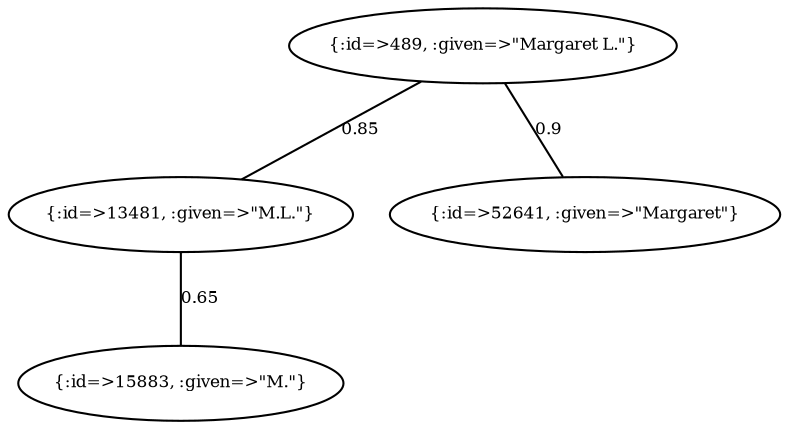 graph Collector__WeightedGraph {
    "{:id=>489, :given=>\"Margaret L.\"}" [
        fontsize = 8,
        label = "{:id=>489, :given=>\"Margaret L.\"}"
    ]

    "{:id=>13481, :given=>\"M.L.\"}" [
        fontsize = 8,
        label = "{:id=>13481, :given=>\"M.L.\"}"
    ]

    "{:id=>15883, :given=>\"M.\"}" [
        fontsize = 8,
        label = "{:id=>15883, :given=>\"M.\"}"
    ]

    "{:id=>52641, :given=>\"Margaret\"}" [
        fontsize = 8,
        label = "{:id=>52641, :given=>\"Margaret\"}"
    ]

    "{:id=>489, :given=>\"Margaret L.\"}" -- "{:id=>13481, :given=>\"M.L.\"}" [
        fontsize = 8,
        label = 0.85
    ]

    "{:id=>489, :given=>\"Margaret L.\"}" -- "{:id=>52641, :given=>\"Margaret\"}" [
        fontsize = 8,
        label = 0.9
    ]

    "{:id=>13481, :given=>\"M.L.\"}" -- "{:id=>15883, :given=>\"M.\"}" [
        fontsize = 8,
        label = 0.65
    ]
}
